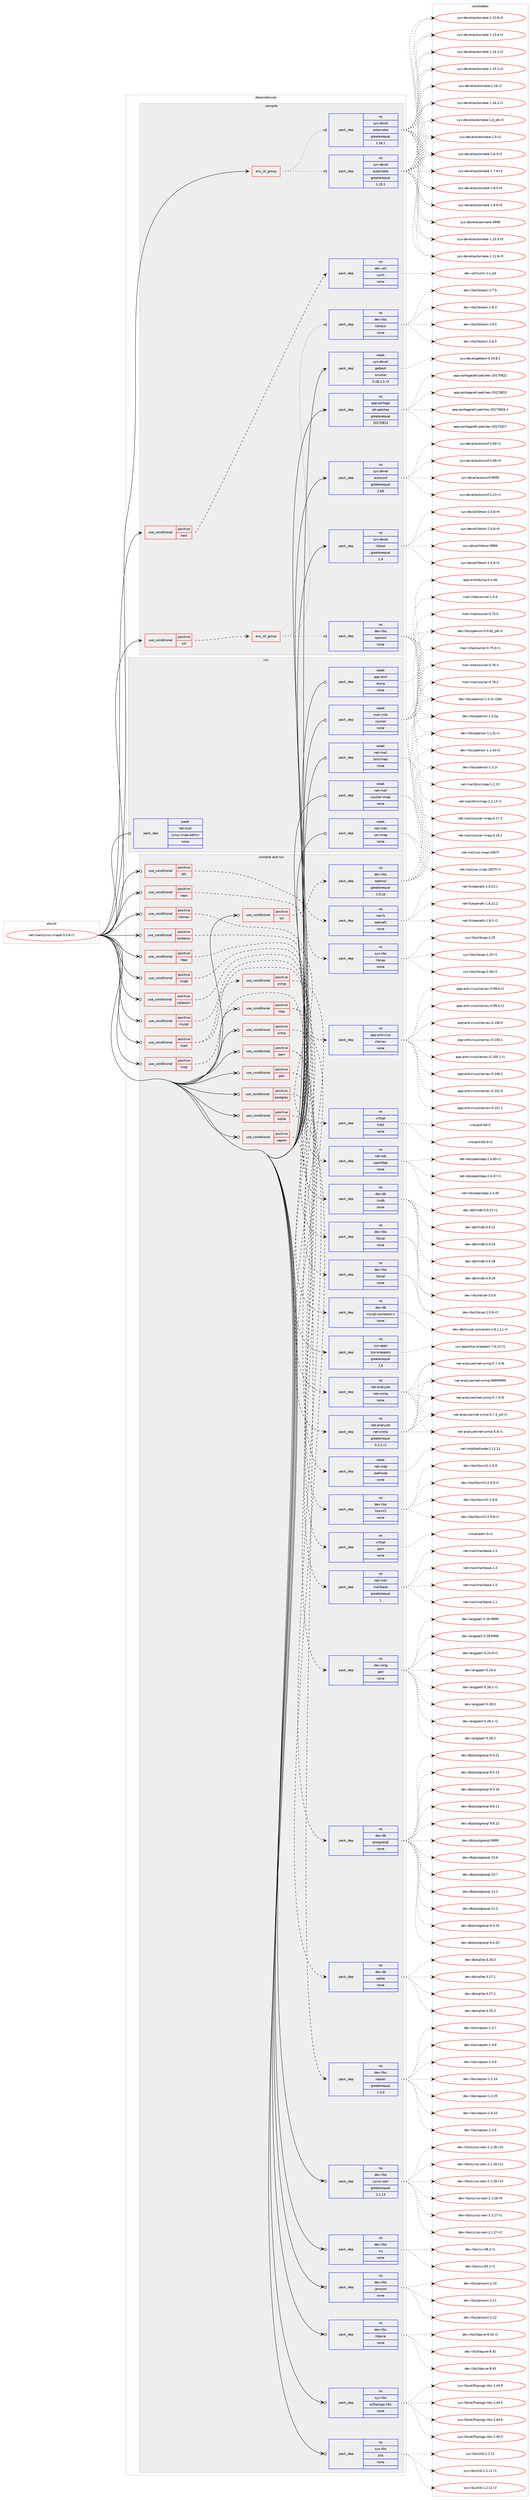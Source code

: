 digraph prolog {

# *************
# Graph options
# *************

newrank=true;
concentrate=true;
compound=true;
graph [rankdir=LR,fontname=Helvetica,fontsize=10,ranksep=1.5];#, ranksep=2.5, nodesep=0.2];
edge  [arrowhead=vee];
node  [fontname=Helvetica,fontsize=10];

# **********
# The ebuild
# **********

subgraph cluster_leftcol {
color=gray;
rank=same;
label=<<i>ebuild</i>>;
id [label="net-mail/cyrus-imapd-3.0.8-r1", color=red, width=4, href="../net-mail/cyrus-imapd-3.0.8-r1.svg"];
}

# ****************
# The dependencies
# ****************

subgraph cluster_midcol {
color=gray;
label=<<i>dependencies</i>>;
subgraph cluster_compile {
fillcolor="#eeeeee";
style=filled;
label=<<i>compile</i>>;
subgraph any26250 {
dependency1663312 [label=<<TABLE BORDER="0" CELLBORDER="1" CELLSPACING="0" CELLPADDING="4"><TR><TD CELLPADDING="10">any_of_group</TD></TR></TABLE>>, shape=none, color=red];subgraph pack1189139 {
dependency1663313 [label=<<TABLE BORDER="0" CELLBORDER="1" CELLSPACING="0" CELLPADDING="4" WIDTH="220"><TR><TD ROWSPAN="6" CELLPADDING="30">pack_dep</TD></TR><TR><TD WIDTH="110">no</TD></TR><TR><TD>sys-devel</TD></TR><TR><TD>automake</TD></TR><TR><TD>greaterequal</TD></TR><TR><TD>1.16.1</TD></TR></TABLE>>, shape=none, color=blue];
}
dependency1663312:e -> dependency1663313:w [weight=20,style="dotted",arrowhead="oinv"];
subgraph pack1189140 {
dependency1663314 [label=<<TABLE BORDER="0" CELLBORDER="1" CELLSPACING="0" CELLPADDING="4" WIDTH="220"><TR><TD ROWSPAN="6" CELLPADDING="30">pack_dep</TD></TR><TR><TD WIDTH="110">no</TD></TR><TR><TD>sys-devel</TD></TR><TR><TD>automake</TD></TR><TR><TD>greaterequal</TD></TR><TR><TD>1.15.1</TD></TR></TABLE>>, shape=none, color=blue];
}
dependency1663312:e -> dependency1663314:w [weight=20,style="dotted",arrowhead="oinv"];
}
id:e -> dependency1663312:w [weight=20,style="solid",arrowhead="vee"];
subgraph cond447135 {
dependency1663315 [label=<<TABLE BORDER="0" CELLBORDER="1" CELLSPACING="0" CELLPADDING="4"><TR><TD ROWSPAN="3" CELLPADDING="10">use_conditional</TD></TR><TR><TD>positive</TD></TR><TR><TD>ssl</TD></TR></TABLE>>, shape=none, color=red];
subgraph any26251 {
dependency1663316 [label=<<TABLE BORDER="0" CELLBORDER="1" CELLSPACING="0" CELLPADDING="4"><TR><TD CELLPADDING="10">any_of_group</TD></TR></TABLE>>, shape=none, color=red];subgraph pack1189141 {
dependency1663317 [label=<<TABLE BORDER="0" CELLBORDER="1" CELLSPACING="0" CELLPADDING="4" WIDTH="220"><TR><TD ROWSPAN="6" CELLPADDING="30">pack_dep</TD></TR><TR><TD WIDTH="110">no</TD></TR><TR><TD>dev-libs</TD></TR><TR><TD>openssl</TD></TR><TR><TD>none</TD></TR><TR><TD></TD></TR></TABLE>>, shape=none, color=blue];
}
dependency1663316:e -> dependency1663317:w [weight=20,style="dotted",arrowhead="oinv"];
subgraph pack1189142 {
dependency1663318 [label=<<TABLE BORDER="0" CELLBORDER="1" CELLSPACING="0" CELLPADDING="4" WIDTH="220"><TR><TD ROWSPAN="6" CELLPADDING="30">pack_dep</TD></TR><TR><TD WIDTH="110">no</TD></TR><TR><TD>dev-libs</TD></TR><TR><TD>libressl</TD></TR><TR><TD>none</TD></TR><TR><TD></TD></TR></TABLE>>, shape=none, color=blue];
}
dependency1663316:e -> dependency1663318:w [weight=20,style="dotted",arrowhead="oinv"];
}
dependency1663315:e -> dependency1663316:w [weight=20,style="dashed",arrowhead="vee"];
}
id:e -> dependency1663315:w [weight=20,style="solid",arrowhead="vee"];
subgraph cond447136 {
dependency1663319 [label=<<TABLE BORDER="0" CELLBORDER="1" CELLSPACING="0" CELLPADDING="4"><TR><TD ROWSPAN="3" CELLPADDING="10">use_conditional</TD></TR><TR><TD>positive</TD></TR><TR><TD>test</TD></TR></TABLE>>, shape=none, color=red];
subgraph pack1189143 {
dependency1663320 [label=<<TABLE BORDER="0" CELLBORDER="1" CELLSPACING="0" CELLPADDING="4" WIDTH="220"><TR><TD ROWSPAN="6" CELLPADDING="30">pack_dep</TD></TR><TR><TD WIDTH="110">no</TD></TR><TR><TD>dev-util</TD></TR><TR><TD>cunit</TD></TR><TR><TD>none</TD></TR><TR><TD></TD></TR></TABLE>>, shape=none, color=blue];
}
dependency1663319:e -> dependency1663320:w [weight=20,style="dashed",arrowhead="vee"];
}
id:e -> dependency1663319:w [weight=20,style="solid",arrowhead="vee"];
subgraph pack1189144 {
dependency1663321 [label=<<TABLE BORDER="0" CELLBORDER="1" CELLSPACING="0" CELLPADDING="4" WIDTH="220"><TR><TD ROWSPAN="6" CELLPADDING="30">pack_dep</TD></TR><TR><TD WIDTH="110">no</TD></TR><TR><TD>app-portage</TD></TR><TR><TD>elt-patches</TD></TR><TR><TD>greaterequal</TD></TR><TR><TD>20170815</TD></TR></TABLE>>, shape=none, color=blue];
}
id:e -> dependency1663321:w [weight=20,style="solid",arrowhead="vee"];
subgraph pack1189145 {
dependency1663322 [label=<<TABLE BORDER="0" CELLBORDER="1" CELLSPACING="0" CELLPADDING="4" WIDTH="220"><TR><TD ROWSPAN="6" CELLPADDING="30">pack_dep</TD></TR><TR><TD WIDTH="110">no</TD></TR><TR><TD>sys-devel</TD></TR><TR><TD>autoconf</TD></TR><TR><TD>greaterequal</TD></TR><TR><TD>2.69</TD></TR></TABLE>>, shape=none, color=blue];
}
id:e -> dependency1663322:w [weight=20,style="solid",arrowhead="vee"];
subgraph pack1189146 {
dependency1663323 [label=<<TABLE BORDER="0" CELLBORDER="1" CELLSPACING="0" CELLPADDING="4" WIDTH="220"><TR><TD ROWSPAN="6" CELLPADDING="30">pack_dep</TD></TR><TR><TD WIDTH="110">no</TD></TR><TR><TD>sys-devel</TD></TR><TR><TD>libtool</TD></TR><TR><TD>greaterequal</TD></TR><TR><TD>2.4</TD></TR></TABLE>>, shape=none, color=blue];
}
id:e -> dependency1663323:w [weight=20,style="solid",arrowhead="vee"];
subgraph pack1189147 {
dependency1663324 [label=<<TABLE BORDER="0" CELLBORDER="1" CELLSPACING="0" CELLPADDING="4" WIDTH="220"><TR><TD ROWSPAN="6" CELLPADDING="30">pack_dep</TD></TR><TR><TD WIDTH="110">weak</TD></TR><TR><TD>sys-devel</TD></TR><TR><TD>gettext</TD></TR><TR><TD>smaller</TD></TR><TR><TD>0.18.1.1-r3</TD></TR></TABLE>>, shape=none, color=blue];
}
id:e -> dependency1663324:w [weight=20,style="solid",arrowhead="vee"];
}
subgraph cluster_compileandrun {
fillcolor="#eeeeee";
style=filled;
label=<<i>compile and run</i>>;
subgraph cond447137 {
dependency1663325 [label=<<TABLE BORDER="0" CELLBORDER="1" CELLSPACING="0" CELLPADDING="4"><TR><TD ROWSPAN="3" CELLPADDING="10">use_conditional</TD></TR><TR><TD>positive</TD></TR><TR><TD>afs</TD></TR></TABLE>>, shape=none, color=red];
subgraph pack1189148 {
dependency1663326 [label=<<TABLE BORDER="0" CELLBORDER="1" CELLSPACING="0" CELLPADDING="4" WIDTH="220"><TR><TD ROWSPAN="6" CELLPADDING="30">pack_dep</TD></TR><TR><TD WIDTH="110">no</TD></TR><TR><TD>net-fs</TD></TR><TR><TD>openafs</TD></TR><TR><TD>none</TD></TR><TR><TD></TD></TR></TABLE>>, shape=none, color=blue];
}
dependency1663325:e -> dependency1663326:w [weight=20,style="dashed",arrowhead="vee"];
}
id:e -> dependency1663325:w [weight=20,style="solid",arrowhead="odotvee"];
subgraph cond447138 {
dependency1663327 [label=<<TABLE BORDER="0" CELLBORDER="1" CELLSPACING="0" CELLPADDING="4"><TR><TD ROWSPAN="3" CELLPADDING="10">use_conditional</TD></TR><TR><TD>positive</TD></TR><TR><TD>calalarm</TD></TR></TABLE>>, shape=none, color=red];
subgraph pack1189149 {
dependency1663328 [label=<<TABLE BORDER="0" CELLBORDER="1" CELLSPACING="0" CELLPADDING="4" WIDTH="220"><TR><TD ROWSPAN="6" CELLPADDING="30">pack_dep</TD></TR><TR><TD WIDTH="110">no</TD></TR><TR><TD>dev-libs</TD></TR><TR><TD>libical</TD></TR><TR><TD>none</TD></TR><TR><TD></TD></TR></TABLE>>, shape=none, color=blue];
}
dependency1663327:e -> dependency1663328:w [weight=20,style="dashed",arrowhead="vee"];
}
id:e -> dependency1663327:w [weight=20,style="solid",arrowhead="odotvee"];
subgraph cond447139 {
dependency1663329 [label=<<TABLE BORDER="0" CELLBORDER="1" CELLSPACING="0" CELLPADDING="4"><TR><TD ROWSPAN="3" CELLPADDING="10">use_conditional</TD></TR><TR><TD>positive</TD></TR><TR><TD>caps</TD></TR></TABLE>>, shape=none, color=red];
subgraph pack1189150 {
dependency1663330 [label=<<TABLE BORDER="0" CELLBORDER="1" CELLSPACING="0" CELLPADDING="4" WIDTH="220"><TR><TD ROWSPAN="6" CELLPADDING="30">pack_dep</TD></TR><TR><TD WIDTH="110">no</TD></TR><TR><TD>sys-libs</TD></TR><TR><TD>libcap</TD></TR><TR><TD>none</TD></TR><TR><TD></TD></TR></TABLE>>, shape=none, color=blue];
}
dependency1663329:e -> dependency1663330:w [weight=20,style="dashed",arrowhead="vee"];
}
id:e -> dependency1663329:w [weight=20,style="solid",arrowhead="odotvee"];
subgraph cond447140 {
dependency1663331 [label=<<TABLE BORDER="0" CELLBORDER="1" CELLSPACING="0" CELLPADDING="4"><TR><TD ROWSPAN="3" CELLPADDING="10">use_conditional</TD></TR><TR><TD>positive</TD></TR><TR><TD>clamav</TD></TR></TABLE>>, shape=none, color=red];
subgraph pack1189151 {
dependency1663332 [label=<<TABLE BORDER="0" CELLBORDER="1" CELLSPACING="0" CELLPADDING="4" WIDTH="220"><TR><TD ROWSPAN="6" CELLPADDING="30">pack_dep</TD></TR><TR><TD WIDTH="110">no</TD></TR><TR><TD>app-antivirus</TD></TR><TR><TD>clamav</TD></TR><TR><TD>none</TD></TR><TR><TD></TD></TR></TABLE>>, shape=none, color=blue];
}
dependency1663331:e -> dependency1663332:w [weight=20,style="dashed",arrowhead="vee"];
}
id:e -> dependency1663331:w [weight=20,style="solid",arrowhead="odotvee"];
subgraph cond447141 {
dependency1663333 [label=<<TABLE BORDER="0" CELLBORDER="1" CELLSPACING="0" CELLPADDING="4"><TR><TD ROWSPAN="3" CELLPADDING="10">use_conditional</TD></TR><TR><TD>positive</TD></TR><TR><TD>http</TD></TR></TABLE>>, shape=none, color=red];
subgraph pack1189152 {
dependency1663334 [label=<<TABLE BORDER="0" CELLBORDER="1" CELLSPACING="0" CELLPADDING="4" WIDTH="220"><TR><TD ROWSPAN="6" CELLPADDING="30">pack_dep</TD></TR><TR><TD WIDTH="110">no</TD></TR><TR><TD>dev-libs</TD></TR><TR><TD>libxml2</TD></TR><TR><TD>none</TD></TR><TR><TD></TD></TR></TABLE>>, shape=none, color=blue];
}
dependency1663333:e -> dependency1663334:w [weight=20,style="dashed",arrowhead="vee"];
subgraph pack1189153 {
dependency1663335 [label=<<TABLE BORDER="0" CELLBORDER="1" CELLSPACING="0" CELLPADDING="4" WIDTH="220"><TR><TD ROWSPAN="6" CELLPADDING="30">pack_dep</TD></TR><TR><TD WIDTH="110">no</TD></TR><TR><TD>dev-libs</TD></TR><TR><TD>libical</TD></TR><TR><TD>none</TD></TR><TR><TD></TD></TR></TABLE>>, shape=none, color=blue];
}
dependency1663333:e -> dependency1663335:w [weight=20,style="dashed",arrowhead="vee"];
}
id:e -> dependency1663333:w [weight=20,style="solid",arrowhead="odotvee"];
subgraph cond447142 {
dependency1663336 [label=<<TABLE BORDER="0" CELLBORDER="1" CELLSPACING="0" CELLPADDING="4"><TR><TD ROWSPAN="3" CELLPADDING="10">use_conditional</TD></TR><TR><TD>positive</TD></TR><TR><TD>kerberos</TD></TR></TABLE>>, shape=none, color=red];
subgraph pack1189154 {
dependency1663337 [label=<<TABLE BORDER="0" CELLBORDER="1" CELLSPACING="0" CELLPADDING="4" WIDTH="220"><TR><TD ROWSPAN="6" CELLPADDING="30">pack_dep</TD></TR><TR><TD WIDTH="110">no</TD></TR><TR><TD>virtual</TD></TR><TR><TD>krb5</TD></TR><TR><TD>none</TD></TR><TR><TD></TD></TR></TABLE>>, shape=none, color=blue];
}
dependency1663336:e -> dependency1663337:w [weight=20,style="dashed",arrowhead="vee"];
}
id:e -> dependency1663336:w [weight=20,style="solid",arrowhead="odotvee"];
subgraph cond447143 {
dependency1663338 [label=<<TABLE BORDER="0" CELLBORDER="1" CELLSPACING="0" CELLPADDING="4"><TR><TD ROWSPAN="3" CELLPADDING="10">use_conditional</TD></TR><TR><TD>positive</TD></TR><TR><TD>ldap</TD></TR></TABLE>>, shape=none, color=red];
subgraph pack1189155 {
dependency1663339 [label=<<TABLE BORDER="0" CELLBORDER="1" CELLSPACING="0" CELLPADDING="4" WIDTH="220"><TR><TD ROWSPAN="6" CELLPADDING="30">pack_dep</TD></TR><TR><TD WIDTH="110">no</TD></TR><TR><TD>net-nds</TD></TR><TR><TD>openldap</TD></TR><TR><TD>none</TD></TR><TR><TD></TD></TR></TABLE>>, shape=none, color=blue];
}
dependency1663338:e -> dependency1663339:w [weight=20,style="dashed",arrowhead="vee"];
}
id:e -> dependency1663338:w [weight=20,style="solid",arrowhead="odotvee"];
subgraph cond447144 {
dependency1663340 [label=<<TABLE BORDER="0" CELLBORDER="1" CELLSPACING="0" CELLPADDING="4"><TR><TD ROWSPAN="3" CELLPADDING="10">use_conditional</TD></TR><TR><TD>positive</TD></TR><TR><TD>lmdb</TD></TR></TABLE>>, shape=none, color=red];
subgraph pack1189156 {
dependency1663341 [label=<<TABLE BORDER="0" CELLBORDER="1" CELLSPACING="0" CELLPADDING="4" WIDTH="220"><TR><TD ROWSPAN="6" CELLPADDING="30">pack_dep</TD></TR><TR><TD WIDTH="110">no</TD></TR><TR><TD>dev-db</TD></TR><TR><TD>lmdb</TD></TR><TR><TD>none</TD></TR><TR><TD></TD></TR></TABLE>>, shape=none, color=blue];
}
dependency1663340:e -> dependency1663341:w [weight=20,style="dashed",arrowhead="vee"];
}
id:e -> dependency1663340:w [weight=20,style="solid",arrowhead="odotvee"];
subgraph cond447145 {
dependency1663342 [label=<<TABLE BORDER="0" CELLBORDER="1" CELLSPACING="0" CELLPADDING="4"><TR><TD ROWSPAN="3" CELLPADDING="10">use_conditional</TD></TR><TR><TD>positive</TD></TR><TR><TD>mysql</TD></TR></TABLE>>, shape=none, color=red];
subgraph pack1189157 {
dependency1663343 [label=<<TABLE BORDER="0" CELLBORDER="1" CELLSPACING="0" CELLPADDING="4" WIDTH="220"><TR><TD ROWSPAN="6" CELLPADDING="30">pack_dep</TD></TR><TR><TD WIDTH="110">no</TD></TR><TR><TD>dev-db</TD></TR><TR><TD>mysql-connector-c</TD></TR><TR><TD>none</TD></TR><TR><TD></TD></TR></TABLE>>, shape=none, color=blue];
}
dependency1663342:e -> dependency1663343:w [weight=20,style="dashed",arrowhead="vee"];
}
id:e -> dependency1663342:w [weight=20,style="solid",arrowhead="odotvee"];
subgraph cond447146 {
dependency1663344 [label=<<TABLE BORDER="0" CELLBORDER="1" CELLSPACING="0" CELLPADDING="4"><TR><TD ROWSPAN="3" CELLPADDING="10">use_conditional</TD></TR><TR><TD>positive</TD></TR><TR><TD>nntp</TD></TR></TABLE>>, shape=none, color=red];
subgraph pack1189158 {
dependency1663345 [label=<<TABLE BORDER="0" CELLBORDER="1" CELLSPACING="0" CELLPADDING="4" WIDTH="220"><TR><TD ROWSPAN="6" CELLPADDING="30">pack_dep</TD></TR><TR><TD WIDTH="110">weak</TD></TR><TR><TD>net-nntp</TD></TR><TR><TD>leafnode</TD></TR><TR><TD>none</TD></TR><TR><TD></TD></TR></TABLE>>, shape=none, color=blue];
}
dependency1663344:e -> dependency1663345:w [weight=20,style="dashed",arrowhead="vee"];
}
id:e -> dependency1663344:w [weight=20,style="solid",arrowhead="odotvee"];
subgraph cond447147 {
dependency1663346 [label=<<TABLE BORDER="0" CELLBORDER="1" CELLSPACING="0" CELLPADDING="4"><TR><TD ROWSPAN="3" CELLPADDING="10">use_conditional</TD></TR><TR><TD>positive</TD></TR><TR><TD>pam</TD></TR></TABLE>>, shape=none, color=red];
subgraph pack1189159 {
dependency1663347 [label=<<TABLE BORDER="0" CELLBORDER="1" CELLSPACING="0" CELLPADDING="4" WIDTH="220"><TR><TD ROWSPAN="6" CELLPADDING="30">pack_dep</TD></TR><TR><TD WIDTH="110">no</TD></TR><TR><TD>virtual</TD></TR><TR><TD>pam</TD></TR><TR><TD>none</TD></TR><TR><TD></TD></TR></TABLE>>, shape=none, color=blue];
}
dependency1663346:e -> dependency1663347:w [weight=20,style="dashed",arrowhead="vee"];
subgraph pack1189160 {
dependency1663348 [label=<<TABLE BORDER="0" CELLBORDER="1" CELLSPACING="0" CELLPADDING="4" WIDTH="220"><TR><TD ROWSPAN="6" CELLPADDING="30">pack_dep</TD></TR><TR><TD WIDTH="110">no</TD></TR><TR><TD>net-mail</TD></TR><TR><TD>mailbase</TD></TR><TR><TD>greaterequal</TD></TR><TR><TD>1</TD></TR></TABLE>>, shape=none, color=blue];
}
dependency1663346:e -> dependency1663348:w [weight=20,style="dashed",arrowhead="vee"];
}
id:e -> dependency1663346:w [weight=20,style="solid",arrowhead="odotvee"];
subgraph cond447148 {
dependency1663349 [label=<<TABLE BORDER="0" CELLBORDER="1" CELLSPACING="0" CELLPADDING="4"><TR><TD ROWSPAN="3" CELLPADDING="10">use_conditional</TD></TR><TR><TD>positive</TD></TR><TR><TD>perl</TD></TR></TABLE>>, shape=none, color=red];
subgraph pack1189161 {
dependency1663350 [label=<<TABLE BORDER="0" CELLBORDER="1" CELLSPACING="0" CELLPADDING="4" WIDTH="220"><TR><TD ROWSPAN="6" CELLPADDING="30">pack_dep</TD></TR><TR><TD WIDTH="110">no</TD></TR><TR><TD>dev-lang</TD></TR><TR><TD>perl</TD></TR><TR><TD>none</TD></TR><TR><TD></TD></TR></TABLE>>, shape=none, color=blue];
}
dependency1663349:e -> dependency1663350:w [weight=20,style="dashed",arrowhead="vee"];
}
id:e -> dependency1663349:w [weight=20,style="solid",arrowhead="odotvee"];
subgraph cond447149 {
dependency1663351 [label=<<TABLE BORDER="0" CELLBORDER="1" CELLSPACING="0" CELLPADDING="4"><TR><TD ROWSPAN="3" CELLPADDING="10">use_conditional</TD></TR><TR><TD>positive</TD></TR><TR><TD>postgres</TD></TR></TABLE>>, shape=none, color=red];
subgraph pack1189162 {
dependency1663352 [label=<<TABLE BORDER="0" CELLBORDER="1" CELLSPACING="0" CELLPADDING="4" WIDTH="220"><TR><TD ROWSPAN="6" CELLPADDING="30">pack_dep</TD></TR><TR><TD WIDTH="110">no</TD></TR><TR><TD>dev-db</TD></TR><TR><TD>postgresql</TD></TR><TR><TD>none</TD></TR><TR><TD></TD></TR></TABLE>>, shape=none, color=blue];
}
dependency1663351:e -> dependency1663352:w [weight=20,style="dashed",arrowhead="vee"];
}
id:e -> dependency1663351:w [weight=20,style="solid",arrowhead="odotvee"];
subgraph cond447150 {
dependency1663353 [label=<<TABLE BORDER="0" CELLBORDER="1" CELLSPACING="0" CELLPADDING="4"><TR><TD ROWSPAN="3" CELLPADDING="10">use_conditional</TD></TR><TR><TD>positive</TD></TR><TR><TD>snmp</TD></TR></TABLE>>, shape=none, color=red];
subgraph pack1189163 {
dependency1663354 [label=<<TABLE BORDER="0" CELLBORDER="1" CELLSPACING="0" CELLPADDING="4" WIDTH="220"><TR><TD ROWSPAN="6" CELLPADDING="30">pack_dep</TD></TR><TR><TD WIDTH="110">no</TD></TR><TR><TD>net-analyzer</TD></TR><TR><TD>net-snmp</TD></TR><TR><TD>greaterequal</TD></TR><TR><TD>5.2.2-r1</TD></TR></TABLE>>, shape=none, color=blue];
}
dependency1663353:e -> dependency1663354:w [weight=20,style="dashed",arrowhead="vee"];
}
id:e -> dependency1663353:w [weight=20,style="solid",arrowhead="odotvee"];
subgraph cond447151 {
dependency1663355 [label=<<TABLE BORDER="0" CELLBORDER="1" CELLSPACING="0" CELLPADDING="4"><TR><TD ROWSPAN="3" CELLPADDING="10">use_conditional</TD></TR><TR><TD>positive</TD></TR><TR><TD>sqlite</TD></TR></TABLE>>, shape=none, color=red];
subgraph pack1189164 {
dependency1663356 [label=<<TABLE BORDER="0" CELLBORDER="1" CELLSPACING="0" CELLPADDING="4" WIDTH="220"><TR><TD ROWSPAN="6" CELLPADDING="30">pack_dep</TD></TR><TR><TD WIDTH="110">no</TD></TR><TR><TD>dev-db</TD></TR><TR><TD>sqlite</TD></TR><TR><TD>none</TD></TR><TR><TD></TD></TR></TABLE>>, shape=none, color=blue];
}
dependency1663355:e -> dependency1663356:w [weight=20,style="dashed",arrowhead="vee"];
}
id:e -> dependency1663355:w [weight=20,style="solid",arrowhead="odotvee"];
subgraph cond447152 {
dependency1663357 [label=<<TABLE BORDER="0" CELLBORDER="1" CELLSPACING="0" CELLPADDING="4"><TR><TD ROWSPAN="3" CELLPADDING="10">use_conditional</TD></TR><TR><TD>positive</TD></TR><TR><TD>ssl</TD></TR></TABLE>>, shape=none, color=red];
subgraph pack1189165 {
dependency1663358 [label=<<TABLE BORDER="0" CELLBORDER="1" CELLSPACING="0" CELLPADDING="4" WIDTH="220"><TR><TD ROWSPAN="6" CELLPADDING="30">pack_dep</TD></TR><TR><TD WIDTH="110">no</TD></TR><TR><TD>dev-libs</TD></TR><TR><TD>openssl</TD></TR><TR><TD>greaterequal</TD></TR><TR><TD>1.0.1e</TD></TR></TABLE>>, shape=none, color=blue];
}
dependency1663357:e -> dependency1663358:w [weight=20,style="dashed",arrowhead="vee"];
}
id:e -> dependency1663357:w [weight=20,style="solid",arrowhead="odotvee"];
subgraph cond447153 {
dependency1663359 [label=<<TABLE BORDER="0" CELLBORDER="1" CELLSPACING="0" CELLPADDING="4"><TR><TD ROWSPAN="3" CELLPADDING="10">use_conditional</TD></TR><TR><TD>positive</TD></TR><TR><TD>tcpd</TD></TR></TABLE>>, shape=none, color=red];
subgraph pack1189166 {
dependency1663360 [label=<<TABLE BORDER="0" CELLBORDER="1" CELLSPACING="0" CELLPADDING="4" WIDTH="220"><TR><TD ROWSPAN="6" CELLPADDING="30">pack_dep</TD></TR><TR><TD WIDTH="110">no</TD></TR><TR><TD>sys-apps</TD></TR><TR><TD>tcp-wrappers</TD></TR><TR><TD>greaterequal</TD></TR><TR><TD>7.6</TD></TR></TABLE>>, shape=none, color=blue];
}
dependency1663359:e -> dependency1663360:w [weight=20,style="dashed",arrowhead="vee"];
subgraph cond447154 {
dependency1663361 [label=<<TABLE BORDER="0" CELLBORDER="1" CELLSPACING="0" CELLPADDING="4"><TR><TD ROWSPAN="3" CELLPADDING="10">use_conditional</TD></TR><TR><TD>positive</TD></TR><TR><TD>snmp</TD></TR></TABLE>>, shape=none, color=red];
subgraph pack1189167 {
dependency1663362 [label=<<TABLE BORDER="0" CELLBORDER="1" CELLSPACING="0" CELLPADDING="4" WIDTH="220"><TR><TD ROWSPAN="6" CELLPADDING="30">pack_dep</TD></TR><TR><TD WIDTH="110">no</TD></TR><TR><TD>net-analyzer</TD></TR><TR><TD>net-snmp</TD></TR><TR><TD>none</TD></TR><TR><TD></TD></TR></TABLE>>, shape=none, color=blue];
}
dependency1663361:e -> dependency1663362:w [weight=20,style="dashed",arrowhead="vee"];
}
dependency1663359:e -> dependency1663361:w [weight=20,style="dashed",arrowhead="vee"];
}
id:e -> dependency1663359:w [weight=20,style="solid",arrowhead="odotvee"];
subgraph cond447155 {
dependency1663363 [label=<<TABLE BORDER="0" CELLBORDER="1" CELLSPACING="0" CELLPADDING="4"><TR><TD ROWSPAN="3" CELLPADDING="10">use_conditional</TD></TR><TR><TD>positive</TD></TR><TR><TD>xapian</TD></TR></TABLE>>, shape=none, color=red];
subgraph pack1189168 {
dependency1663364 [label=<<TABLE BORDER="0" CELLBORDER="1" CELLSPACING="0" CELLPADDING="4" WIDTH="220"><TR><TD ROWSPAN="6" CELLPADDING="30">pack_dep</TD></TR><TR><TD WIDTH="110">no</TD></TR><TR><TD>dev-libs</TD></TR><TR><TD>xapian</TD></TR><TR><TD>greaterequal</TD></TR><TR><TD>1.4.0</TD></TR></TABLE>>, shape=none, color=blue];
}
dependency1663363:e -> dependency1663364:w [weight=20,style="dashed",arrowhead="vee"];
}
id:e -> dependency1663363:w [weight=20,style="solid",arrowhead="odotvee"];
subgraph pack1189169 {
dependency1663365 [label=<<TABLE BORDER="0" CELLBORDER="1" CELLSPACING="0" CELLPADDING="4" WIDTH="220"><TR><TD ROWSPAN="6" CELLPADDING="30">pack_dep</TD></TR><TR><TD WIDTH="110">no</TD></TR><TR><TD>dev-libs</TD></TR><TR><TD>cyrus-sasl</TD></TR><TR><TD>greaterequal</TD></TR><TR><TD>2.1.13</TD></TR></TABLE>>, shape=none, color=blue];
}
id:e -> dependency1663365:w [weight=20,style="solid",arrowhead="odotvee"];
subgraph pack1189170 {
dependency1663366 [label=<<TABLE BORDER="0" CELLBORDER="1" CELLSPACING="0" CELLPADDING="4" WIDTH="220"><TR><TD ROWSPAN="6" CELLPADDING="30">pack_dep</TD></TR><TR><TD WIDTH="110">no</TD></TR><TR><TD>dev-libs</TD></TR><TR><TD>icu</TD></TR><TR><TD>none</TD></TR><TR><TD></TD></TR></TABLE>>, shape=none, color=blue];
}
id:e -> dependency1663366:w [weight=20,style="solid",arrowhead="odotvee"];
subgraph pack1189171 {
dependency1663367 [label=<<TABLE BORDER="0" CELLBORDER="1" CELLSPACING="0" CELLPADDING="4" WIDTH="220"><TR><TD ROWSPAN="6" CELLPADDING="30">pack_dep</TD></TR><TR><TD WIDTH="110">no</TD></TR><TR><TD>dev-libs</TD></TR><TR><TD>jansson</TD></TR><TR><TD>none</TD></TR><TR><TD></TD></TR></TABLE>>, shape=none, color=blue];
}
id:e -> dependency1663367:w [weight=20,style="solid",arrowhead="odotvee"];
subgraph pack1189172 {
dependency1663368 [label=<<TABLE BORDER="0" CELLBORDER="1" CELLSPACING="0" CELLPADDING="4" WIDTH="220"><TR><TD ROWSPAN="6" CELLPADDING="30">pack_dep</TD></TR><TR><TD WIDTH="110">no</TD></TR><TR><TD>dev-libs</TD></TR><TR><TD>libpcre</TD></TR><TR><TD>none</TD></TR><TR><TD></TD></TR></TABLE>>, shape=none, color=blue];
}
id:e -> dependency1663368:w [weight=20,style="solid",arrowhead="odotvee"];
subgraph pack1189173 {
dependency1663369 [label=<<TABLE BORDER="0" CELLBORDER="1" CELLSPACING="0" CELLPADDING="4" WIDTH="220"><TR><TD ROWSPAN="6" CELLPADDING="30">pack_dep</TD></TR><TR><TD WIDTH="110">no</TD></TR><TR><TD>sys-libs</TD></TR><TR><TD>e2fsprogs-libs</TD></TR><TR><TD>none</TD></TR><TR><TD></TD></TR></TABLE>>, shape=none, color=blue];
}
id:e -> dependency1663369:w [weight=20,style="solid",arrowhead="odotvee"];
subgraph pack1189174 {
dependency1663370 [label=<<TABLE BORDER="0" CELLBORDER="1" CELLSPACING="0" CELLPADDING="4" WIDTH="220"><TR><TD ROWSPAN="6" CELLPADDING="30">pack_dep</TD></TR><TR><TD WIDTH="110">no</TD></TR><TR><TD>sys-libs</TD></TR><TR><TD>zlib</TD></TR><TR><TD>none</TD></TR><TR><TD></TD></TR></TABLE>>, shape=none, color=blue];
}
id:e -> dependency1663370:w [weight=20,style="solid",arrowhead="odotvee"];
}
subgraph cluster_run {
fillcolor="#eeeeee";
style=filled;
label=<<i>run</i>>;
subgraph pack1189175 {
dependency1663371 [label=<<TABLE BORDER="0" CELLBORDER="1" CELLSPACING="0" CELLPADDING="4" WIDTH="220"><TR><TD ROWSPAN="6" CELLPADDING="30">pack_dep</TD></TR><TR><TD WIDTH="110">weak</TD></TR><TR><TD>app-arch</TD></TR><TR><TD>dump</TD></TR><TR><TD>none</TD></TR><TR><TD></TD></TR></TABLE>>, shape=none, color=blue];
}
id:e -> dependency1663371:w [weight=20,style="solid",arrowhead="odot"];
subgraph pack1189176 {
dependency1663372 [label=<<TABLE BORDER="0" CELLBORDER="1" CELLSPACING="0" CELLPADDING="4" WIDTH="220"><TR><TD ROWSPAN="6" CELLPADDING="30">pack_dep</TD></TR><TR><TD WIDTH="110">weak</TD></TR><TR><TD>mail-mta</TD></TR><TR><TD>courier</TD></TR><TR><TD>none</TD></TR><TR><TD></TD></TR></TABLE>>, shape=none, color=blue];
}
id:e -> dependency1663372:w [weight=20,style="solid",arrowhead="odot"];
subgraph pack1189177 {
dependency1663373 [label=<<TABLE BORDER="0" CELLBORDER="1" CELLSPACING="0" CELLPADDING="4" WIDTH="220"><TR><TD ROWSPAN="6" CELLPADDING="30">pack_dep</TD></TR><TR><TD WIDTH="110">weak</TD></TR><TR><TD>net-mail</TD></TR><TR><TD>bincimap</TD></TR><TR><TD>none</TD></TR><TR><TD></TD></TR></TABLE>>, shape=none, color=blue];
}
id:e -> dependency1663373:w [weight=20,style="solid",arrowhead="odot"];
subgraph pack1189178 {
dependency1663374 [label=<<TABLE BORDER="0" CELLBORDER="1" CELLSPACING="0" CELLPADDING="4" WIDTH="220"><TR><TD ROWSPAN="6" CELLPADDING="30">pack_dep</TD></TR><TR><TD WIDTH="110">weak</TD></TR><TR><TD>net-mail</TD></TR><TR><TD>courier-imap</TD></TR><TR><TD>none</TD></TR><TR><TD></TD></TR></TABLE>>, shape=none, color=blue];
}
id:e -> dependency1663374:w [weight=20,style="solid",arrowhead="odot"];
subgraph pack1189179 {
dependency1663375 [label=<<TABLE BORDER="0" CELLBORDER="1" CELLSPACING="0" CELLPADDING="4" WIDTH="220"><TR><TD ROWSPAN="6" CELLPADDING="30">pack_dep</TD></TR><TR><TD WIDTH="110">weak</TD></TR><TR><TD>net-mail</TD></TR><TR><TD>cyrus-imap-admin</TD></TR><TR><TD>none</TD></TR><TR><TD></TD></TR></TABLE>>, shape=none, color=blue];
}
id:e -> dependency1663375:w [weight=20,style="solid",arrowhead="odot"];
subgraph pack1189180 {
dependency1663376 [label=<<TABLE BORDER="0" CELLBORDER="1" CELLSPACING="0" CELLPADDING="4" WIDTH="220"><TR><TD ROWSPAN="6" CELLPADDING="30">pack_dep</TD></TR><TR><TD WIDTH="110">weak</TD></TR><TR><TD>net-mail</TD></TR><TR><TD>uw-imap</TD></TR><TR><TD>none</TD></TR><TR><TD></TD></TR></TABLE>>, shape=none, color=blue];
}
id:e -> dependency1663376:w [weight=20,style="solid",arrowhead="odot"];
}
}

# **************
# The candidates
# **************

subgraph cluster_choices {
rank=same;
color=gray;
label=<<i>candidates</i>>;

subgraph choice1189139 {
color=black;
nodesep=1;
choice11512111545100101118101108479711711611110997107101454946494846514511451 [label="sys-devel/automake-1.10.3-r3", color=red, width=4,href="../sys-devel/automake-1.10.3-r3.svg"];
choice11512111545100101118101108479711711611110997107101454946494946544511451 [label="sys-devel/automake-1.11.6-r3", color=red, width=4,href="../sys-devel/automake-1.11.6-r3.svg"];
choice11512111545100101118101108479711711611110997107101454946495046544511450 [label="sys-devel/automake-1.12.6-r2", color=red, width=4,href="../sys-devel/automake-1.12.6-r2.svg"];
choice11512111545100101118101108479711711611110997107101454946495146524511450 [label="sys-devel/automake-1.13.4-r2", color=red, width=4,href="../sys-devel/automake-1.13.4-r2.svg"];
choice11512111545100101118101108479711711611110997107101454946495246494511450 [label="sys-devel/automake-1.14.1-r2", color=red, width=4,href="../sys-devel/automake-1.14.1-r2.svg"];
choice11512111545100101118101108479711711611110997107101454946495346494511450 [label="sys-devel/automake-1.15.1-r2", color=red, width=4,href="../sys-devel/automake-1.15.1-r2.svg"];
choice1151211154510010111810110847971171161111099710710145494649544511450 [label="sys-devel/automake-1.16-r2", color=red, width=4,href="../sys-devel/automake-1.16-r2.svg"];
choice11512111545100101118101108479711711611110997107101454946495446494511449 [label="sys-devel/automake-1.16.1-r1", color=red, width=4,href="../sys-devel/automake-1.16.1-r1.svg"];
choice115121115451001011181011084797117116111109971071014549465295112544511450 [label="sys-devel/automake-1.4_p6-r2", color=red, width=4,href="../sys-devel/automake-1.4_p6-r2.svg"];
choice11512111545100101118101108479711711611110997107101454946534511450 [label="sys-devel/automake-1.5-r2", color=red, width=4,href="../sys-devel/automake-1.5-r2.svg"];
choice115121115451001011181011084797117116111109971071014549465446514511450 [label="sys-devel/automake-1.6.3-r2", color=red, width=4,href="../sys-devel/automake-1.6.3-r2.svg"];
choice115121115451001011181011084797117116111109971071014549465546574511451 [label="sys-devel/automake-1.7.9-r3", color=red, width=4,href="../sys-devel/automake-1.7.9-r3.svg"];
choice115121115451001011181011084797117116111109971071014549465646534511453 [label="sys-devel/automake-1.8.5-r5", color=red, width=4,href="../sys-devel/automake-1.8.5-r5.svg"];
choice115121115451001011181011084797117116111109971071014549465746544511453 [label="sys-devel/automake-1.9.6-r5", color=red, width=4,href="../sys-devel/automake-1.9.6-r5.svg"];
choice115121115451001011181011084797117116111109971071014557575757 [label="sys-devel/automake-9999", color=red, width=4,href="../sys-devel/automake-9999.svg"];
dependency1663313:e -> choice11512111545100101118101108479711711611110997107101454946494846514511451:w [style=dotted,weight="100"];
dependency1663313:e -> choice11512111545100101118101108479711711611110997107101454946494946544511451:w [style=dotted,weight="100"];
dependency1663313:e -> choice11512111545100101118101108479711711611110997107101454946495046544511450:w [style=dotted,weight="100"];
dependency1663313:e -> choice11512111545100101118101108479711711611110997107101454946495146524511450:w [style=dotted,weight="100"];
dependency1663313:e -> choice11512111545100101118101108479711711611110997107101454946495246494511450:w [style=dotted,weight="100"];
dependency1663313:e -> choice11512111545100101118101108479711711611110997107101454946495346494511450:w [style=dotted,weight="100"];
dependency1663313:e -> choice1151211154510010111810110847971171161111099710710145494649544511450:w [style=dotted,weight="100"];
dependency1663313:e -> choice11512111545100101118101108479711711611110997107101454946495446494511449:w [style=dotted,weight="100"];
dependency1663313:e -> choice115121115451001011181011084797117116111109971071014549465295112544511450:w [style=dotted,weight="100"];
dependency1663313:e -> choice11512111545100101118101108479711711611110997107101454946534511450:w [style=dotted,weight="100"];
dependency1663313:e -> choice115121115451001011181011084797117116111109971071014549465446514511450:w [style=dotted,weight="100"];
dependency1663313:e -> choice115121115451001011181011084797117116111109971071014549465546574511451:w [style=dotted,weight="100"];
dependency1663313:e -> choice115121115451001011181011084797117116111109971071014549465646534511453:w [style=dotted,weight="100"];
dependency1663313:e -> choice115121115451001011181011084797117116111109971071014549465746544511453:w [style=dotted,weight="100"];
dependency1663313:e -> choice115121115451001011181011084797117116111109971071014557575757:w [style=dotted,weight="100"];
}
subgraph choice1189140 {
color=black;
nodesep=1;
choice11512111545100101118101108479711711611110997107101454946494846514511451 [label="sys-devel/automake-1.10.3-r3", color=red, width=4,href="../sys-devel/automake-1.10.3-r3.svg"];
choice11512111545100101118101108479711711611110997107101454946494946544511451 [label="sys-devel/automake-1.11.6-r3", color=red, width=4,href="../sys-devel/automake-1.11.6-r3.svg"];
choice11512111545100101118101108479711711611110997107101454946495046544511450 [label="sys-devel/automake-1.12.6-r2", color=red, width=4,href="../sys-devel/automake-1.12.6-r2.svg"];
choice11512111545100101118101108479711711611110997107101454946495146524511450 [label="sys-devel/automake-1.13.4-r2", color=red, width=4,href="../sys-devel/automake-1.13.4-r2.svg"];
choice11512111545100101118101108479711711611110997107101454946495246494511450 [label="sys-devel/automake-1.14.1-r2", color=red, width=4,href="../sys-devel/automake-1.14.1-r2.svg"];
choice11512111545100101118101108479711711611110997107101454946495346494511450 [label="sys-devel/automake-1.15.1-r2", color=red, width=4,href="../sys-devel/automake-1.15.1-r2.svg"];
choice1151211154510010111810110847971171161111099710710145494649544511450 [label="sys-devel/automake-1.16-r2", color=red, width=4,href="../sys-devel/automake-1.16-r2.svg"];
choice11512111545100101118101108479711711611110997107101454946495446494511449 [label="sys-devel/automake-1.16.1-r1", color=red, width=4,href="../sys-devel/automake-1.16.1-r1.svg"];
choice115121115451001011181011084797117116111109971071014549465295112544511450 [label="sys-devel/automake-1.4_p6-r2", color=red, width=4,href="../sys-devel/automake-1.4_p6-r2.svg"];
choice11512111545100101118101108479711711611110997107101454946534511450 [label="sys-devel/automake-1.5-r2", color=red, width=4,href="../sys-devel/automake-1.5-r2.svg"];
choice115121115451001011181011084797117116111109971071014549465446514511450 [label="sys-devel/automake-1.6.3-r2", color=red, width=4,href="../sys-devel/automake-1.6.3-r2.svg"];
choice115121115451001011181011084797117116111109971071014549465546574511451 [label="sys-devel/automake-1.7.9-r3", color=red, width=4,href="../sys-devel/automake-1.7.9-r3.svg"];
choice115121115451001011181011084797117116111109971071014549465646534511453 [label="sys-devel/automake-1.8.5-r5", color=red, width=4,href="../sys-devel/automake-1.8.5-r5.svg"];
choice115121115451001011181011084797117116111109971071014549465746544511453 [label="sys-devel/automake-1.9.6-r5", color=red, width=4,href="../sys-devel/automake-1.9.6-r5.svg"];
choice115121115451001011181011084797117116111109971071014557575757 [label="sys-devel/automake-9999", color=red, width=4,href="../sys-devel/automake-9999.svg"];
dependency1663314:e -> choice11512111545100101118101108479711711611110997107101454946494846514511451:w [style=dotted,weight="100"];
dependency1663314:e -> choice11512111545100101118101108479711711611110997107101454946494946544511451:w [style=dotted,weight="100"];
dependency1663314:e -> choice11512111545100101118101108479711711611110997107101454946495046544511450:w [style=dotted,weight="100"];
dependency1663314:e -> choice11512111545100101118101108479711711611110997107101454946495146524511450:w [style=dotted,weight="100"];
dependency1663314:e -> choice11512111545100101118101108479711711611110997107101454946495246494511450:w [style=dotted,weight="100"];
dependency1663314:e -> choice11512111545100101118101108479711711611110997107101454946495346494511450:w [style=dotted,weight="100"];
dependency1663314:e -> choice1151211154510010111810110847971171161111099710710145494649544511450:w [style=dotted,weight="100"];
dependency1663314:e -> choice11512111545100101118101108479711711611110997107101454946495446494511449:w [style=dotted,weight="100"];
dependency1663314:e -> choice115121115451001011181011084797117116111109971071014549465295112544511450:w [style=dotted,weight="100"];
dependency1663314:e -> choice11512111545100101118101108479711711611110997107101454946534511450:w [style=dotted,weight="100"];
dependency1663314:e -> choice115121115451001011181011084797117116111109971071014549465446514511450:w [style=dotted,weight="100"];
dependency1663314:e -> choice115121115451001011181011084797117116111109971071014549465546574511451:w [style=dotted,weight="100"];
dependency1663314:e -> choice115121115451001011181011084797117116111109971071014549465646534511453:w [style=dotted,weight="100"];
dependency1663314:e -> choice115121115451001011181011084797117116111109971071014549465746544511453:w [style=dotted,weight="100"];
dependency1663314:e -> choice115121115451001011181011084797117116111109971071014557575757:w [style=dotted,weight="100"];
}
subgraph choice1189141 {
color=black;
nodesep=1;
choice10010111845108105981154711111210111011511510845484657465612295112564511449 [label="dev-libs/openssl-0.9.8z_p8-r1", color=red, width=4,href="../dev-libs/openssl-0.9.8z_p8-r1.svg"];
choice100101118451081059811547111112101110115115108454946484650113 [label="dev-libs/openssl-1.0.2q", color=red, width=4,href="../dev-libs/openssl-1.0.2q.svg"];
choice100101118451081059811547111112101110115115108454946484650114 [label="dev-libs/openssl-1.0.2r", color=red, width=4,href="../dev-libs/openssl-1.0.2r.svg"];
choice10010111845108105981154711111210111011511510845494648465011445114504848 [label="dev-libs/openssl-1.0.2r-r200", color=red, width=4,href="../dev-libs/openssl-1.0.2r-r200.svg"];
choice1001011184510810598115471111121011101151151084549464946481064511449 [label="dev-libs/openssl-1.1.0j-r1", color=red, width=4,href="../dev-libs/openssl-1.1.0j-r1.svg"];
choice100101118451081059811547111112101110115115108454946494649984511450 [label="dev-libs/openssl-1.1.1b-r2", color=red, width=4,href="../dev-libs/openssl-1.1.1b-r2.svg"];
dependency1663317:e -> choice10010111845108105981154711111210111011511510845484657465612295112564511449:w [style=dotted,weight="100"];
dependency1663317:e -> choice100101118451081059811547111112101110115115108454946484650113:w [style=dotted,weight="100"];
dependency1663317:e -> choice100101118451081059811547111112101110115115108454946484650114:w [style=dotted,weight="100"];
dependency1663317:e -> choice10010111845108105981154711111210111011511510845494648465011445114504848:w [style=dotted,weight="100"];
dependency1663317:e -> choice1001011184510810598115471111121011101151151084549464946481064511449:w [style=dotted,weight="100"];
dependency1663317:e -> choice100101118451081059811547111112101110115115108454946494649984511450:w [style=dotted,weight="100"];
}
subgraph choice1189142 {
color=black;
nodesep=1;
choice10010111845108105981154710810598114101115115108455046544653 [label="dev-libs/libressl-2.6.5", color=red, width=4,href="../dev-libs/libressl-2.6.5.svg"];
choice10010111845108105981154710810598114101115115108455046554653 [label="dev-libs/libressl-2.7.5", color=red, width=4,href="../dev-libs/libressl-2.7.5.svg"];
choice10010111845108105981154710810598114101115115108455046564651 [label="dev-libs/libressl-2.8.3", color=red, width=4,href="../dev-libs/libressl-2.8.3.svg"];
choice10010111845108105981154710810598114101115115108455046574648 [label="dev-libs/libressl-2.9.0", color=red, width=4,href="../dev-libs/libressl-2.9.0.svg"];
dependency1663318:e -> choice10010111845108105981154710810598114101115115108455046544653:w [style=dotted,weight="100"];
dependency1663318:e -> choice10010111845108105981154710810598114101115115108455046554653:w [style=dotted,weight="100"];
dependency1663318:e -> choice10010111845108105981154710810598114101115115108455046564651:w [style=dotted,weight="100"];
dependency1663318:e -> choice10010111845108105981154710810598114101115115108455046574648:w [style=dotted,weight="100"];
}
subgraph choice1189143 {
color=black;
nodesep=1;
choice100101118451171161051084799117110105116455046499511251 [label="dev-util/cunit-2.1_p3", color=red, width=4,href="../dev-util/cunit-2.1_p3.svg"];
dependency1663320:e -> choice100101118451171161051084799117110105116455046499511251:w [style=dotted,weight="100"];
}
subgraph choice1189144 {
color=black;
nodesep=1;
choice97112112451121111141169710310147101108116451129711699104101115455048495548514955 [label="app-portage/elt-patches-20170317", color=red, width=4,href="../app-portage/elt-patches-20170317.svg"];
choice97112112451121111141169710310147101108116451129711699104101115455048495548525050 [label="app-portage/elt-patches-20170422", color=red, width=4,href="../app-portage/elt-patches-20170422.svg"];
choice97112112451121111141169710310147101108116451129711699104101115455048495548564953 [label="app-portage/elt-patches-20170815", color=red, width=4,href="../app-portage/elt-patches-20170815.svg"];
choice971121124511211111411697103101471011081164511297116991041011154550484955485650544649 [label="app-portage/elt-patches-20170826.1", color=red, width=4,href="../app-portage/elt-patches-20170826.1.svg"];
dependency1663321:e -> choice97112112451121111141169710310147101108116451129711699104101115455048495548514955:w [style=dotted,weight="100"];
dependency1663321:e -> choice97112112451121111141169710310147101108116451129711699104101115455048495548525050:w [style=dotted,weight="100"];
dependency1663321:e -> choice97112112451121111141169710310147101108116451129711699104101115455048495548564953:w [style=dotted,weight="100"];
dependency1663321:e -> choice971121124511211111411697103101471011081164511297116991041011154550484955485650544649:w [style=dotted,weight="100"];
}
subgraph choice1189145 {
color=black;
nodesep=1;
choice1151211154510010111810110847971171161119911111010245504649514511449 [label="sys-devel/autoconf-2.13-r1", color=red, width=4,href="../sys-devel/autoconf-2.13-r1.svg"];
choice1151211154510010111810110847971171161119911111010245504654524511449 [label="sys-devel/autoconf-2.64-r1", color=red, width=4,href="../sys-devel/autoconf-2.64-r1.svg"];
choice1151211154510010111810110847971171161119911111010245504654574511452 [label="sys-devel/autoconf-2.69-r4", color=red, width=4,href="../sys-devel/autoconf-2.69-r4.svg"];
choice115121115451001011181011084797117116111991111101024557575757 [label="sys-devel/autoconf-9999", color=red, width=4,href="../sys-devel/autoconf-9999.svg"];
dependency1663322:e -> choice1151211154510010111810110847971171161119911111010245504649514511449:w [style=dotted,weight="100"];
dependency1663322:e -> choice1151211154510010111810110847971171161119911111010245504654524511449:w [style=dotted,weight="100"];
dependency1663322:e -> choice1151211154510010111810110847971171161119911111010245504654574511452:w [style=dotted,weight="100"];
dependency1663322:e -> choice115121115451001011181011084797117116111991111101024557575757:w [style=dotted,weight="100"];
}
subgraph choice1189146 {
color=black;
nodesep=1;
choice1151211154510010111810110847108105981161111111084550465246544511451 [label="sys-devel/libtool-2.4.6-r3", color=red, width=4,href="../sys-devel/libtool-2.4.6-r3.svg"];
choice1151211154510010111810110847108105981161111111084550465246544511452 [label="sys-devel/libtool-2.4.6-r4", color=red, width=4,href="../sys-devel/libtool-2.4.6-r4.svg"];
choice1151211154510010111810110847108105981161111111084550465246544511453 [label="sys-devel/libtool-2.4.6-r5", color=red, width=4,href="../sys-devel/libtool-2.4.6-r5.svg"];
choice1151211154510010111810110847108105981161111111084557575757 [label="sys-devel/libtool-9999", color=red, width=4,href="../sys-devel/libtool-9999.svg"];
dependency1663323:e -> choice1151211154510010111810110847108105981161111111084550465246544511451:w [style=dotted,weight="100"];
dependency1663323:e -> choice1151211154510010111810110847108105981161111111084550465246544511452:w [style=dotted,weight="100"];
dependency1663323:e -> choice1151211154510010111810110847108105981161111111084550465246544511453:w [style=dotted,weight="100"];
dependency1663323:e -> choice1151211154510010111810110847108105981161111111084557575757:w [style=dotted,weight="100"];
}
subgraph choice1189147 {
color=black;
nodesep=1;
choice1151211154510010111810110847103101116116101120116454846495746564649 [label="sys-devel/gettext-0.19.8.1", color=red, width=4,href="../sys-devel/gettext-0.19.8.1.svg"];
dependency1663324:e -> choice1151211154510010111810110847103101116116101120116454846495746564649:w [style=dotted,weight="100"];
}
subgraph choice1189148 {
color=black;
nodesep=1;
choice110101116451021154711111210111097102115454946544650504649 [label="net-fs/openafs-1.6.22.1", color=red, width=4,href="../net-fs/openafs-1.6.22.1.svg"];
choice110101116451021154711111210111097102115454946544650504650 [label="net-fs/openafs-1.6.22.2", color=red, width=4,href="../net-fs/openafs-1.6.22.2.svg"];
choice1101011164510211547111112101110971021154549465646504511449 [label="net-fs/openafs-1.8.2-r1", color=red, width=4,href="../net-fs/openafs-1.8.2-r1.svg"];
dependency1663326:e -> choice110101116451021154711111210111097102115454946544650504649:w [style=dotted,weight="100"];
dependency1663326:e -> choice110101116451021154711111210111097102115454946544650504650:w [style=dotted,weight="100"];
dependency1663326:e -> choice1101011164510211547111112101110971021154549465646504511449:w [style=dotted,weight="100"];
}
subgraph choice1189149 {
color=black;
nodesep=1;
choice1001011184510810598115471081059810599971084550464846484511451 [label="dev-libs/libical-2.0.0-r3", color=red, width=4,href="../dev-libs/libical-2.0.0-r3.svg"];
choice100101118451081059811547108105981059997108455146484652 [label="dev-libs/libical-3.0.4", color=red, width=4,href="../dev-libs/libical-3.0.4.svg"];
dependency1663328:e -> choice1001011184510810598115471081059810599971084550464846484511451:w [style=dotted,weight="100"];
dependency1663328:e -> choice100101118451081059811547108105981059997108455146484652:w [style=dotted,weight="100"];
}
subgraph choice1189150 {
color=black;
nodesep=1;
choice1151211154510810598115471081059899971124550465053 [label="sys-libs/libcap-2.25", color=red, width=4,href="../sys-libs/libcap-2.25.svg"];
choice11512111545108105981154710810598999711245504650534511449 [label="sys-libs/libcap-2.25-r1", color=red, width=4,href="../sys-libs/libcap-2.25-r1.svg"];
choice11512111545108105981154710810598999711245504650544511450 [label="sys-libs/libcap-2.26-r2", color=red, width=4,href="../sys-libs/libcap-2.26-r2.svg"];
dependency1663330:e -> choice1151211154510810598115471081059899971124550465053:w [style=dotted,weight="100"];
dependency1663330:e -> choice11512111545108105981154710810598999711245504650534511449:w [style=dotted,weight="100"];
dependency1663330:e -> choice11512111545108105981154710810598999711245504650544511450:w [style=dotted,weight="100"];
}
subgraph choice1189151 {
color=black;
nodesep=1;
choice971121124597110116105118105114117115479910897109971184548464948484648 [label="app-antivirus/clamav-0.100.0", color=red, width=4,href="../app-antivirus/clamav-0.100.0.svg"];
choice971121124597110116105118105114117115479910897109971184548464948484649 [label="app-antivirus/clamav-0.100.1", color=red, width=4,href="../app-antivirus/clamav-0.100.1.svg"];
choice9711211245971101161051181051141171154799108971099711845484649484846494511449 [label="app-antivirus/clamav-0.100.1-r1", color=red, width=4,href="../app-antivirus/clamav-0.100.1-r1.svg"];
choice971121124597110116105118105114117115479910897109971184548464948484650 [label="app-antivirus/clamav-0.100.2", color=red, width=4,href="../app-antivirus/clamav-0.100.2.svg"];
choice971121124597110116105118105114117115479910897109971184548464948494648 [label="app-antivirus/clamav-0.101.0", color=red, width=4,href="../app-antivirus/clamav-0.101.0.svg"];
choice971121124597110116105118105114117115479910897109971184548464948494649 [label="app-antivirus/clamav-0.101.1", color=red, width=4,href="../app-antivirus/clamav-0.101.1.svg"];
choice97112112459711011610511810511411711547991089710997118454846575746524511449 [label="app-antivirus/clamav-0.99.4-r1", color=red, width=4,href="../app-antivirus/clamav-0.99.4-r1.svg"];
choice97112112459711011610511810511411711547991089710997118454846575746524511450 [label="app-antivirus/clamav-0.99.4-r2", color=red, width=4,href="../app-antivirus/clamav-0.99.4-r2.svg"];
dependency1663332:e -> choice971121124597110116105118105114117115479910897109971184548464948484648:w [style=dotted,weight="100"];
dependency1663332:e -> choice971121124597110116105118105114117115479910897109971184548464948484649:w [style=dotted,weight="100"];
dependency1663332:e -> choice9711211245971101161051181051141171154799108971099711845484649484846494511449:w [style=dotted,weight="100"];
dependency1663332:e -> choice971121124597110116105118105114117115479910897109971184548464948484650:w [style=dotted,weight="100"];
dependency1663332:e -> choice971121124597110116105118105114117115479910897109971184548464948494648:w [style=dotted,weight="100"];
dependency1663332:e -> choice971121124597110116105118105114117115479910897109971184548464948494649:w [style=dotted,weight="100"];
dependency1663332:e -> choice97112112459711011610511810511411711547991089710997118454846575746524511449:w [style=dotted,weight="100"];
dependency1663332:e -> choice97112112459711011610511810511411711547991089710997118454846575746524511450:w [style=dotted,weight="100"];
}
subgraph choice1189152 {
color=black;
nodesep=1;
choice1001011184510810598115471081059812010910850455046574656 [label="dev-libs/libxml2-2.9.8", color=red, width=4,href="../dev-libs/libxml2-2.9.8.svg"];
choice10010111845108105981154710810598120109108504550465746564511449 [label="dev-libs/libxml2-2.9.8-r1", color=red, width=4,href="../dev-libs/libxml2-2.9.8-r1.svg"];
choice1001011184510810598115471081059812010910850455046574657 [label="dev-libs/libxml2-2.9.9", color=red, width=4,href="../dev-libs/libxml2-2.9.9.svg"];
choice10010111845108105981154710810598120109108504550465746574511449 [label="dev-libs/libxml2-2.9.9-r1", color=red, width=4,href="../dev-libs/libxml2-2.9.9-r1.svg"];
dependency1663334:e -> choice1001011184510810598115471081059812010910850455046574656:w [style=dotted,weight="100"];
dependency1663334:e -> choice10010111845108105981154710810598120109108504550465746564511449:w [style=dotted,weight="100"];
dependency1663334:e -> choice1001011184510810598115471081059812010910850455046574657:w [style=dotted,weight="100"];
dependency1663334:e -> choice10010111845108105981154710810598120109108504550465746574511449:w [style=dotted,weight="100"];
}
subgraph choice1189153 {
color=black;
nodesep=1;
choice1001011184510810598115471081059810599971084550464846484511451 [label="dev-libs/libical-2.0.0-r3", color=red, width=4,href="../dev-libs/libical-2.0.0-r3.svg"];
choice100101118451081059811547108105981059997108455146484652 [label="dev-libs/libical-3.0.4", color=red, width=4,href="../dev-libs/libical-3.0.4.svg"];
dependency1663335:e -> choice1001011184510810598115471081059810599971084550464846484511451:w [style=dotted,weight="100"];
dependency1663335:e -> choice100101118451081059811547108105981059997108455146484652:w [style=dotted,weight="100"];
}
subgraph choice1189154 {
color=black;
nodesep=1;
choice118105114116117971084710711498534548 [label="virtual/krb5-0", color=red, width=4,href="../virtual/krb5-0.svg"];
choice1181051141161179710847107114985345484511449 [label="virtual/krb5-0-r1", color=red, width=4,href="../virtual/krb5-0-r1.svg"];
dependency1663337:e -> choice118105114116117971084710711498534548:w [style=dotted,weight="100"];
dependency1663337:e -> choice1181051141161179710847107114985345484511449:w [style=dotted,weight="100"];
}
subgraph choice1189155 {
color=black;
nodesep=1;
choice11010111645110100115471111121011101081009711245504652465253 [label="net-nds/openldap-2.4.45", color=red, width=4,href="../net-nds/openldap-2.4.45.svg"];
choice110101116451101001154711111210111010810097112455046524652534511449 [label="net-nds/openldap-2.4.45-r1", color=red, width=4,href="../net-nds/openldap-2.4.45-r1.svg"];
choice110101116451101001154711111210111010810097112455046524652554511449 [label="net-nds/openldap-2.4.47-r1", color=red, width=4,href="../net-nds/openldap-2.4.47-r1.svg"];
dependency1663339:e -> choice11010111645110100115471111121011101081009711245504652465253:w [style=dotted,weight="100"];
dependency1663339:e -> choice110101116451101001154711111210111010810097112455046524652534511449:w [style=dotted,weight="100"];
dependency1663339:e -> choice110101116451101001154711111210111010810097112455046524652554511449:w [style=dotted,weight="100"];
}
subgraph choice1189156 {
color=black;
nodesep=1;
choice1001011184510098471081091009845484657464956 [label="dev-db/lmdb-0.9.18", color=red, width=4,href="../dev-db/lmdb-0.9.18.svg"];
choice1001011184510098471081091009845484657464957 [label="dev-db/lmdb-0.9.19", color=red, width=4,href="../dev-db/lmdb-0.9.19.svg"];
choice10010111845100984710810910098454846574650494511449 [label="dev-db/lmdb-0.9.21-r1", color=red, width=4,href="../dev-db/lmdb-0.9.21-r1.svg"];
choice1001011184510098471081091009845484657465050 [label="dev-db/lmdb-0.9.22", color=red, width=4,href="../dev-db/lmdb-0.9.22.svg"];
choice1001011184510098471081091009845484657465051 [label="dev-db/lmdb-0.9.23", color=red, width=4,href="../dev-db/lmdb-0.9.23.svg"];
dependency1663341:e -> choice1001011184510098471081091009845484657464956:w [style=dotted,weight="100"];
dependency1663341:e -> choice1001011184510098471081091009845484657464957:w [style=dotted,weight="100"];
dependency1663341:e -> choice10010111845100984710810910098454846574650494511449:w [style=dotted,weight="100"];
dependency1663341:e -> choice1001011184510098471081091009845484657465050:w [style=dotted,weight="100"];
dependency1663341:e -> choice1001011184510098471081091009845484657465051:w [style=dotted,weight="100"];
}
subgraph choice1189157 {
color=black;
nodesep=1;
choice1001011184510098471091211151131084599111110110101991161111144599455446494649494511449 [label="dev-db/mysql-connector-c-6.1.11-r1", color=red, width=4,href="../dev-db/mysql-connector-c-6.1.11-r1.svg"];
dependency1663343:e -> choice1001011184510098471091211151131084599111110110101991161111144599455446494649494511449:w [style=dotted,weight="100"];
}
subgraph choice1189158 {
color=black;
nodesep=1;
choice1101011164511011011611247108101971021101111001014549464949464949 [label="net-nntp/leafnode-1.11.11", color=red, width=4,href="../net-nntp/leafnode-1.11.11.svg"];
dependency1663345:e -> choice1101011164511011011611247108101971021101111001014549464949464949:w [style=dotted,weight="100"];
}
subgraph choice1189159 {
color=black;
nodesep=1;
choice11810511411611797108471129710945484511449 [label="virtual/pam-0-r1", color=red, width=4,href="../virtual/pam-0-r1.svg"];
dependency1663347:e -> choice11810511411611797108471129710945484511449:w [style=dotted,weight="100"];
}
subgraph choice1189160 {
color=black;
nodesep=1;
choice11010111645109971051084710997105108989711510145494649 [label="net-mail/mailbase-1.1", color=red, width=4,href="../net-mail/mailbase-1.1.svg"];
choice11010111645109971051084710997105108989711510145494651 [label="net-mail/mailbase-1.3", color=red, width=4,href="../net-mail/mailbase-1.3.svg"];
choice11010111645109971051084710997105108989711510145494652 [label="net-mail/mailbase-1.4", color=red, width=4,href="../net-mail/mailbase-1.4.svg"];
choice11010111645109971051084710997105108989711510145494653 [label="net-mail/mailbase-1.5", color=red, width=4,href="../net-mail/mailbase-1.5.svg"];
dependency1663348:e -> choice11010111645109971051084710997105108989711510145494649:w [style=dotted,weight="100"];
dependency1663348:e -> choice11010111645109971051084710997105108989711510145494651:w [style=dotted,weight="100"];
dependency1663348:e -> choice11010111645109971051084710997105108989711510145494652:w [style=dotted,weight="100"];
dependency1663348:e -> choice11010111645109971051084710997105108989711510145494653:w [style=dotted,weight="100"];
}
subgraph choice1189161 {
color=black;
nodesep=1;
choice100101118451089711010347112101114108455346505246514511449 [label="dev-lang/perl-5.24.3-r1", color=red, width=4,href="../dev-lang/perl-5.24.3-r1.svg"];
choice10010111845108971101034711210111410845534650524652 [label="dev-lang/perl-5.24.4", color=red, width=4,href="../dev-lang/perl-5.24.4.svg"];
choice100101118451089711010347112101114108455346505446494511449 [label="dev-lang/perl-5.26.1-r1", color=red, width=4,href="../dev-lang/perl-5.26.1-r1.svg"];
choice100101118451089711010347112101114108455346505446494511450 [label="dev-lang/perl-5.26.1-r2", color=red, width=4,href="../dev-lang/perl-5.26.1-r2.svg"];
choice10010111845108971101034711210111410845534650544650 [label="dev-lang/perl-5.26.2", color=red, width=4,href="../dev-lang/perl-5.26.2.svg"];
choice10010111845108971101034711210111410845534650544657575757 [label="dev-lang/perl-5.26.9999", color=red, width=4,href="../dev-lang/perl-5.26.9999.svg"];
choice10010111845108971101034711210111410845534650564648 [label="dev-lang/perl-5.28.0", color=red, width=4,href="../dev-lang/perl-5.28.0.svg"];
choice10010111845108971101034711210111410845534650564657575757 [label="dev-lang/perl-5.28.9999", color=red, width=4,href="../dev-lang/perl-5.28.9999.svg"];
dependency1663350:e -> choice100101118451089711010347112101114108455346505246514511449:w [style=dotted,weight="100"];
dependency1663350:e -> choice10010111845108971101034711210111410845534650524652:w [style=dotted,weight="100"];
dependency1663350:e -> choice100101118451089711010347112101114108455346505446494511449:w [style=dotted,weight="100"];
dependency1663350:e -> choice100101118451089711010347112101114108455346505446494511450:w [style=dotted,weight="100"];
dependency1663350:e -> choice10010111845108971101034711210111410845534650544650:w [style=dotted,weight="100"];
dependency1663350:e -> choice10010111845108971101034711210111410845534650544657575757:w [style=dotted,weight="100"];
dependency1663350:e -> choice10010111845108971101034711210111410845534650564648:w [style=dotted,weight="100"];
dependency1663350:e -> choice10010111845108971101034711210111410845534650564657575757:w [style=dotted,weight="100"];
}
subgraph choice1189162 {
color=black;
nodesep=1;
choice1001011184510098471121111151161031141011151131084549484654 [label="dev-db/postgresql-10.6", color=red, width=4,href="../dev-db/postgresql-10.6.svg"];
choice1001011184510098471121111151161031141011151131084549484655 [label="dev-db/postgresql-10.7", color=red, width=4,href="../dev-db/postgresql-10.7.svg"];
choice1001011184510098471121111151161031141011151131084549494649 [label="dev-db/postgresql-11.1", color=red, width=4,href="../dev-db/postgresql-11.1.svg"];
choice1001011184510098471121111151161031141011151131084549494650 [label="dev-db/postgresql-11.2", color=red, width=4,href="../dev-db/postgresql-11.2.svg"];
choice10010111845100984711211111511610311410111511310845574651465053 [label="dev-db/postgresql-9.3.25", color=red, width=4,href="../dev-db/postgresql-9.3.25.svg"];
choice10010111845100984711211111511610311410111511310845574652465048 [label="dev-db/postgresql-9.4.20", color=red, width=4,href="../dev-db/postgresql-9.4.20.svg"];
choice10010111845100984711211111511610311410111511310845574652465049 [label="dev-db/postgresql-9.4.21", color=red, width=4,href="../dev-db/postgresql-9.4.21.svg"];
choice10010111845100984711211111511610311410111511310845574653464953 [label="dev-db/postgresql-9.5.15", color=red, width=4,href="../dev-db/postgresql-9.5.15.svg"];
choice10010111845100984711211111511610311410111511310845574653464954 [label="dev-db/postgresql-9.5.16", color=red, width=4,href="../dev-db/postgresql-9.5.16.svg"];
choice10010111845100984711211111511610311410111511310845574654464949 [label="dev-db/postgresql-9.6.11", color=red, width=4,href="../dev-db/postgresql-9.6.11.svg"];
choice10010111845100984711211111511610311410111511310845574654464950 [label="dev-db/postgresql-9.6.12", color=red, width=4,href="../dev-db/postgresql-9.6.12.svg"];
choice1001011184510098471121111151161031141011151131084557575757 [label="dev-db/postgresql-9999", color=red, width=4,href="../dev-db/postgresql-9999.svg"];
dependency1663352:e -> choice1001011184510098471121111151161031141011151131084549484654:w [style=dotted,weight="100"];
dependency1663352:e -> choice1001011184510098471121111151161031141011151131084549484655:w [style=dotted,weight="100"];
dependency1663352:e -> choice1001011184510098471121111151161031141011151131084549494649:w [style=dotted,weight="100"];
dependency1663352:e -> choice1001011184510098471121111151161031141011151131084549494650:w [style=dotted,weight="100"];
dependency1663352:e -> choice10010111845100984711211111511610311410111511310845574651465053:w [style=dotted,weight="100"];
dependency1663352:e -> choice10010111845100984711211111511610311410111511310845574652465048:w [style=dotted,weight="100"];
dependency1663352:e -> choice10010111845100984711211111511610311410111511310845574652465049:w [style=dotted,weight="100"];
dependency1663352:e -> choice10010111845100984711211111511610311410111511310845574653464953:w [style=dotted,weight="100"];
dependency1663352:e -> choice10010111845100984711211111511610311410111511310845574653464954:w [style=dotted,weight="100"];
dependency1663352:e -> choice10010111845100984711211111511610311410111511310845574654464949:w [style=dotted,weight="100"];
dependency1663352:e -> choice10010111845100984711211111511610311410111511310845574654464950:w [style=dotted,weight="100"];
dependency1663352:e -> choice1001011184510098471121111151161031141011151131084557575757:w [style=dotted,weight="100"];
}
subgraph choice1189163 {
color=black;
nodesep=1;
choice11010111645971109710812112210111447110101116451151101091124553465546514511453 [label="net-analyzer/net-snmp-5.7.3-r5", color=red, width=4,href="../net-analyzer/net-snmp-5.7.3-r5.svg"];
choice11010111645971109710812112210111447110101116451151101091124553465546514511454 [label="net-analyzer/net-snmp-5.7.3-r6", color=red, width=4,href="../net-analyzer/net-snmp-5.7.3-r6.svg"];
choice110101116459711097108121122101114471101011164511511010911245534655465195112514511449 [label="net-analyzer/net-snmp-5.7.3_p3-r1", color=red, width=4,href="../net-analyzer/net-snmp-5.7.3_p3-r1.svg"];
choice1101011164597110971081211221011144711010111645115110109112455346564511449 [label="net-analyzer/net-snmp-5.8-r1", color=red, width=4,href="../net-analyzer/net-snmp-5.8-r1.svg"];
choice1101011164597110971081211221011144711010111645115110109112455757575757575757 [label="net-analyzer/net-snmp-99999999", color=red, width=4,href="../net-analyzer/net-snmp-99999999.svg"];
dependency1663354:e -> choice11010111645971109710812112210111447110101116451151101091124553465546514511453:w [style=dotted,weight="100"];
dependency1663354:e -> choice11010111645971109710812112210111447110101116451151101091124553465546514511454:w [style=dotted,weight="100"];
dependency1663354:e -> choice110101116459711097108121122101114471101011164511511010911245534655465195112514511449:w [style=dotted,weight="100"];
dependency1663354:e -> choice1101011164597110971081211221011144711010111645115110109112455346564511449:w [style=dotted,weight="100"];
dependency1663354:e -> choice1101011164597110971081211221011144711010111645115110109112455757575757575757:w [style=dotted,weight="100"];
}
subgraph choice1189164 {
color=black;
nodesep=1;
choice10010111845100984711511310810511610145514650534651 [label="dev-db/sqlite-3.25.3", color=red, width=4,href="../dev-db/sqlite-3.25.3.svg"];
choice10010111845100984711511310810511610145514650544648 [label="dev-db/sqlite-3.26.0", color=red, width=4,href="../dev-db/sqlite-3.26.0.svg"];
choice10010111845100984711511310810511610145514650554649 [label="dev-db/sqlite-3.27.1", color=red, width=4,href="../dev-db/sqlite-3.27.1.svg"];
choice10010111845100984711511310810511610145514650554650 [label="dev-db/sqlite-3.27.2", color=red, width=4,href="../dev-db/sqlite-3.27.2.svg"];
dependency1663356:e -> choice10010111845100984711511310810511610145514650534651:w [style=dotted,weight="100"];
dependency1663356:e -> choice10010111845100984711511310810511610145514650544648:w [style=dotted,weight="100"];
dependency1663356:e -> choice10010111845100984711511310810511610145514650554649:w [style=dotted,weight="100"];
dependency1663356:e -> choice10010111845100984711511310810511610145514650554650:w [style=dotted,weight="100"];
}
subgraph choice1189165 {
color=black;
nodesep=1;
choice10010111845108105981154711111210111011511510845484657465612295112564511449 [label="dev-libs/openssl-0.9.8z_p8-r1", color=red, width=4,href="../dev-libs/openssl-0.9.8z_p8-r1.svg"];
choice100101118451081059811547111112101110115115108454946484650113 [label="dev-libs/openssl-1.0.2q", color=red, width=4,href="../dev-libs/openssl-1.0.2q.svg"];
choice100101118451081059811547111112101110115115108454946484650114 [label="dev-libs/openssl-1.0.2r", color=red, width=4,href="../dev-libs/openssl-1.0.2r.svg"];
choice10010111845108105981154711111210111011511510845494648465011445114504848 [label="dev-libs/openssl-1.0.2r-r200", color=red, width=4,href="../dev-libs/openssl-1.0.2r-r200.svg"];
choice1001011184510810598115471111121011101151151084549464946481064511449 [label="dev-libs/openssl-1.1.0j-r1", color=red, width=4,href="../dev-libs/openssl-1.1.0j-r1.svg"];
choice100101118451081059811547111112101110115115108454946494649984511450 [label="dev-libs/openssl-1.1.1b-r2", color=red, width=4,href="../dev-libs/openssl-1.1.1b-r2.svg"];
dependency1663358:e -> choice10010111845108105981154711111210111011511510845484657465612295112564511449:w [style=dotted,weight="100"];
dependency1663358:e -> choice100101118451081059811547111112101110115115108454946484650113:w [style=dotted,weight="100"];
dependency1663358:e -> choice100101118451081059811547111112101110115115108454946484650114:w [style=dotted,weight="100"];
dependency1663358:e -> choice10010111845108105981154711111210111011511510845494648465011445114504848:w [style=dotted,weight="100"];
dependency1663358:e -> choice1001011184510810598115471111121011101151151084549464946481064511449:w [style=dotted,weight="100"];
dependency1663358:e -> choice100101118451081059811547111112101110115115108454946494649984511450:w [style=dotted,weight="100"];
}
subgraph choice1189166 {
color=black;
nodesep=1;
choice115121115459711211211547116991124511911497112112101114115455546544650504511449 [label="sys-apps/tcp-wrappers-7.6.22-r1", color=red, width=4,href="../sys-apps/tcp-wrappers-7.6.22-r1.svg"];
dependency1663360:e -> choice115121115459711211211547116991124511911497112112101114115455546544650504511449:w [style=dotted,weight="100"];
}
subgraph choice1189167 {
color=black;
nodesep=1;
choice11010111645971109710812112210111447110101116451151101091124553465546514511453 [label="net-analyzer/net-snmp-5.7.3-r5", color=red, width=4,href="../net-analyzer/net-snmp-5.7.3-r5.svg"];
choice11010111645971109710812112210111447110101116451151101091124553465546514511454 [label="net-analyzer/net-snmp-5.7.3-r6", color=red, width=4,href="../net-analyzer/net-snmp-5.7.3-r6.svg"];
choice110101116459711097108121122101114471101011164511511010911245534655465195112514511449 [label="net-analyzer/net-snmp-5.7.3_p3-r1", color=red, width=4,href="../net-analyzer/net-snmp-5.7.3_p3-r1.svg"];
choice1101011164597110971081211221011144711010111645115110109112455346564511449 [label="net-analyzer/net-snmp-5.8-r1", color=red, width=4,href="../net-analyzer/net-snmp-5.8-r1.svg"];
choice1101011164597110971081211221011144711010111645115110109112455757575757575757 [label="net-analyzer/net-snmp-99999999", color=red, width=4,href="../net-analyzer/net-snmp-99999999.svg"];
dependency1663362:e -> choice11010111645971109710812112210111447110101116451151101091124553465546514511453:w [style=dotted,weight="100"];
dependency1663362:e -> choice11010111645971109710812112210111447110101116451151101091124553465546514511454:w [style=dotted,weight="100"];
dependency1663362:e -> choice110101116459711097108121122101114471101011164511511010911245534655465195112514511449:w [style=dotted,weight="100"];
dependency1663362:e -> choice1101011164597110971081211221011144711010111645115110109112455346564511449:w [style=dotted,weight="100"];
dependency1663362:e -> choice1101011164597110971081211221011144711010111645115110109112455757575757575757:w [style=dotted,weight="100"];
}
subgraph choice1189168 {
color=black;
nodesep=1;
choice100101118451081059811547120971121059711045494650465052 [label="dev-libs/xapian-1.2.24", color=red, width=4,href="../dev-libs/xapian-1.2.24.svg"];
choice100101118451081059811547120971121059711045494650465053 [label="dev-libs/xapian-1.2.25", color=red, width=4,href="../dev-libs/xapian-1.2.25.svg"];
choice100101118451081059811547120971121059711045494652464948 [label="dev-libs/xapian-1.4.10", color=red, width=4,href="../dev-libs/xapian-1.4.10.svg"];
choice1001011184510810598115471209711210597110454946524653 [label="dev-libs/xapian-1.4.5", color=red, width=4,href="../dev-libs/xapian-1.4.5.svg"];
choice1001011184510810598115471209711210597110454946524655 [label="dev-libs/xapian-1.4.7", color=red, width=4,href="../dev-libs/xapian-1.4.7.svg"];
choice1001011184510810598115471209711210597110454946524656 [label="dev-libs/xapian-1.4.8", color=red, width=4,href="../dev-libs/xapian-1.4.8.svg"];
choice1001011184510810598115471209711210597110454946524657 [label="dev-libs/xapian-1.4.9", color=red, width=4,href="../dev-libs/xapian-1.4.9.svg"];
dependency1663364:e -> choice100101118451081059811547120971121059711045494650465052:w [style=dotted,weight="100"];
dependency1663364:e -> choice100101118451081059811547120971121059711045494650465053:w [style=dotted,weight="100"];
dependency1663364:e -> choice100101118451081059811547120971121059711045494652464948:w [style=dotted,weight="100"];
dependency1663364:e -> choice1001011184510810598115471209711210597110454946524653:w [style=dotted,weight="100"];
dependency1663364:e -> choice1001011184510810598115471209711210597110454946524655:w [style=dotted,weight="100"];
dependency1663364:e -> choice1001011184510810598115471209711210597110454946524656:w [style=dotted,weight="100"];
dependency1663364:e -> choice1001011184510810598115471209711210597110454946524657:w [style=dotted,weight="100"];
}
subgraph choice1189169 {
color=black;
nodesep=1;
choice10010111845108105981154799121114117115451159711510845504649465054451144948 [label="dev-libs/cyrus-sasl-2.1.26-r10", color=red, width=4,href="../dev-libs/cyrus-sasl-2.1.26-r10.svg"];
choice10010111845108105981154799121114117115451159711510845504649465054451144950 [label="dev-libs/cyrus-sasl-2.1.26-r12", color=red, width=4,href="../dev-libs/cyrus-sasl-2.1.26-r12.svg"];
choice10010111845108105981154799121114117115451159711510845504649465054451144951 [label="dev-libs/cyrus-sasl-2.1.26-r13", color=red, width=4,href="../dev-libs/cyrus-sasl-2.1.26-r13.svg"];
choice100101118451081059811547991211141171154511597115108455046494650544511457 [label="dev-libs/cyrus-sasl-2.1.26-r9", color=red, width=4,href="../dev-libs/cyrus-sasl-2.1.26-r9.svg"];
choice100101118451081059811547991211141171154511597115108455046494650554511449 [label="dev-libs/cyrus-sasl-2.1.27-r1", color=red, width=4,href="../dev-libs/cyrus-sasl-2.1.27-r1.svg"];
choice100101118451081059811547991211141171154511597115108455046494650554511450 [label="dev-libs/cyrus-sasl-2.1.27-r2", color=red, width=4,href="../dev-libs/cyrus-sasl-2.1.27-r2.svg"];
dependency1663365:e -> choice10010111845108105981154799121114117115451159711510845504649465054451144948:w [style=dotted,weight="100"];
dependency1663365:e -> choice10010111845108105981154799121114117115451159711510845504649465054451144950:w [style=dotted,weight="100"];
dependency1663365:e -> choice10010111845108105981154799121114117115451159711510845504649465054451144951:w [style=dotted,weight="100"];
dependency1663365:e -> choice100101118451081059811547991211141171154511597115108455046494650544511457:w [style=dotted,weight="100"];
dependency1663365:e -> choice100101118451081059811547991211141171154511597115108455046494650554511449:w [style=dotted,weight="100"];
dependency1663365:e -> choice100101118451081059811547991211141171154511597115108455046494650554511450:w [style=dotted,weight="100"];
}
subgraph choice1189170 {
color=black;
nodesep=1;
choice1001011184510810598115471059911745535646504511449 [label="dev-libs/icu-58.2-r1", color=red, width=4,href="../dev-libs/icu-58.2-r1.svg"];
choice1001011184510810598115471059911745545146494511449 [label="dev-libs/icu-63.1-r1", color=red, width=4,href="../dev-libs/icu-63.1-r1.svg"];
dependency1663366:e -> choice1001011184510810598115471059911745535646504511449:w [style=dotted,weight="100"];
dependency1663366:e -> choice1001011184510810598115471059911745545146494511449:w [style=dotted,weight="100"];
}
subgraph choice1189171 {
color=black;
nodesep=1;
choice100101118451081059811547106971101151151111104550464948 [label="dev-libs/jansson-2.10", color=red, width=4,href="../dev-libs/jansson-2.10.svg"];
choice100101118451081059811547106971101151151111104550464949 [label="dev-libs/jansson-2.11", color=red, width=4,href="../dev-libs/jansson-2.11.svg"];
choice100101118451081059811547106971101151151111104550464950 [label="dev-libs/jansson-2.12", color=red, width=4,href="../dev-libs/jansson-2.12.svg"];
dependency1663367:e -> choice100101118451081059811547106971101151151111104550464948:w [style=dotted,weight="100"];
dependency1663367:e -> choice100101118451081059811547106971101151151111104550464949:w [style=dotted,weight="100"];
dependency1663367:e -> choice100101118451081059811547106971101151151111104550464950:w [style=dotted,weight="100"];
}
subgraph choice1189172 {
color=black;
nodesep=1;
choice100101118451081059811547108105981129911410145564652494511449 [label="dev-libs/libpcre-8.41-r1", color=red, width=4,href="../dev-libs/libpcre-8.41-r1.svg"];
choice10010111845108105981154710810598112991141014556465250 [label="dev-libs/libpcre-8.42", color=red, width=4,href="../dev-libs/libpcre-8.42.svg"];
choice10010111845108105981154710810598112991141014556465251 [label="dev-libs/libpcre-8.43", color=red, width=4,href="../dev-libs/libpcre-8.43.svg"];
dependency1663368:e -> choice100101118451081059811547108105981129911410145564652494511449:w [style=dotted,weight="100"];
dependency1663368:e -> choice10010111845108105981154710810598112991141014556465250:w [style=dotted,weight="100"];
dependency1663368:e -> choice10010111845108105981154710810598112991141014556465251:w [style=dotted,weight="100"];
}
subgraph choice1189173 {
color=black;
nodesep=1;
choice11512111545108105981154710150102115112114111103115451081059811545494652514657 [label="sys-libs/e2fsprogs-libs-1.43.9", color=red, width=4,href="../sys-libs/e2fsprogs-libs-1.43.9.svg"];
choice11512111545108105981154710150102115112114111103115451081059811545494652524653 [label="sys-libs/e2fsprogs-libs-1.44.5", color=red, width=4,href="../sys-libs/e2fsprogs-libs-1.44.5.svg"];
choice11512111545108105981154710150102115112114111103115451081059811545494652524654 [label="sys-libs/e2fsprogs-libs-1.44.6", color=red, width=4,href="../sys-libs/e2fsprogs-libs-1.44.6.svg"];
choice11512111545108105981154710150102115112114111103115451081059811545494652534648 [label="sys-libs/e2fsprogs-libs-1.45.0", color=red, width=4,href="../sys-libs/e2fsprogs-libs-1.45.0.svg"];
dependency1663369:e -> choice11512111545108105981154710150102115112114111103115451081059811545494652514657:w [style=dotted,weight="100"];
dependency1663369:e -> choice11512111545108105981154710150102115112114111103115451081059811545494652524653:w [style=dotted,weight="100"];
dependency1663369:e -> choice11512111545108105981154710150102115112114111103115451081059811545494652524654:w [style=dotted,weight="100"];
dependency1663369:e -> choice11512111545108105981154710150102115112114111103115451081059811545494652534648:w [style=dotted,weight="100"];
}
subgraph choice1189174 {
color=black;
nodesep=1;
choice1151211154510810598115471221081059845494650464949 [label="sys-libs/zlib-1.2.11", color=red, width=4,href="../sys-libs/zlib-1.2.11.svg"];
choice11512111545108105981154712210810598454946504649494511449 [label="sys-libs/zlib-1.2.11-r1", color=red, width=4,href="../sys-libs/zlib-1.2.11-r1.svg"];
choice11512111545108105981154712210810598454946504649494511450 [label="sys-libs/zlib-1.2.11-r2", color=red, width=4,href="../sys-libs/zlib-1.2.11-r2.svg"];
dependency1663370:e -> choice1151211154510810598115471221081059845494650464949:w [style=dotted,weight="100"];
dependency1663370:e -> choice11512111545108105981154712210810598454946504649494511449:w [style=dotted,weight="100"];
dependency1663370:e -> choice11512111545108105981154712210810598454946504649494511450:w [style=dotted,weight="100"];
}
subgraph choice1189175 {
color=black;
nodesep=1;
choice971121124597114991044710011710911245484652465254 [label="app-arch/dump-0.4.46", color=red, width=4,href="../app-arch/dump-0.4.46.svg"];
dependency1663371:e -> choice971121124597114991044710011710911245484652465254:w [style=dotted,weight="100"];
}
subgraph choice1189176 {
color=black;
nodesep=1;
choice109971051084510911697479911111711410510111445484655534648 [label="mail-mta/courier-0.75.0", color=red, width=4,href="../mail-mta/courier-0.75.0.svg"];
choice1099710510845109116974799111117114105101114454846555346484511449 [label="mail-mta/courier-0.75.0-r1", color=red, width=4,href="../mail-mta/courier-0.75.0-r1.svg"];
choice109971051084510911697479911111711410510111445484655544652 [label="mail-mta/courier-0.76.4", color=red, width=4,href="../mail-mta/courier-0.76.4.svg"];
choice109971051084510911697479911111711410510111445484655564650 [label="mail-mta/courier-0.78.2", color=red, width=4,href="../mail-mta/courier-0.78.2.svg"];
choice1099710510845109116974799111117114105101114454946484653 [label="mail-mta/courier-1.0.5", color=red, width=4,href="../mail-mta/courier-1.0.5.svg"];
dependency1663372:e -> choice109971051084510911697479911111711410510111445484655534648:w [style=dotted,weight="100"];
dependency1663372:e -> choice1099710510845109116974799111117114105101114454846555346484511449:w [style=dotted,weight="100"];
dependency1663372:e -> choice109971051084510911697479911111711410510111445484655544652:w [style=dotted,weight="100"];
dependency1663372:e -> choice109971051084510911697479911111711410510111445484655564650:w [style=dotted,weight="100"];
dependency1663372:e -> choice1099710510845109116974799111117114105101114454946484653:w [style=dotted,weight="100"];
}
subgraph choice1189177 {
color=black;
nodesep=1;
choice11010111645109971051084798105110991051099711245494650464951 [label="net-mail/bincimap-1.2.13", color=red, width=4,href="../net-mail/bincimap-1.2.13.svg"];
choice110101116451099710510847981051109910510997112454946504649514511449 [label="net-mail/bincimap-1.2.13-r1", color=red, width=4,href="../net-mail/bincimap-1.2.13-r1.svg"];
dependency1663373:e -> choice11010111645109971051084798105110991051099711245494650464951:w [style=dotted,weight="100"];
dependency1663373:e -> choice110101116451099710510847981051109910510997112454946504649514511449:w [style=dotted,weight="100"];
}
subgraph choice1189178 {
color=black;
nodesep=1;
choice11010111645109971051084799111117114105101114451051099711245524649554651 [label="net-mail/courier-imap-4.17.3", color=red, width=4,href="../net-mail/courier-imap-4.17.3.svg"];
choice11010111645109971051084799111117114105101114451051099711245524649564650 [label="net-mail/courier-imap-4.18.2", color=red, width=4,href="../net-mail/courier-imap-4.18.2.svg"];
dependency1663374:e -> choice11010111645109971051084799111117114105101114451051099711245524649554651:w [style=dotted,weight="100"];
dependency1663374:e -> choice11010111645109971051084799111117114105101114451051099711245524649564650:w [style=dotted,weight="100"];
}
subgraph choice1189179 {
color=black;
nodesep=1;
}
subgraph choice1189180 {
color=black;
nodesep=1;
choice11010111645109971051084711711945105109971124550484855102 [label="net-mail/uw-imap-2007f", color=red, width=4,href="../net-mail/uw-imap-2007f.svg"];
choice110101116451099710510847117119451051099711245504848551024511449 [label="net-mail/uw-imap-2007f-r1", color=red, width=4,href="../net-mail/uw-imap-2007f-r1.svg"];
dependency1663376:e -> choice11010111645109971051084711711945105109971124550484855102:w [style=dotted,weight="100"];
dependency1663376:e -> choice110101116451099710510847117119451051099711245504848551024511449:w [style=dotted,weight="100"];
}
}

}

